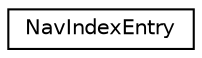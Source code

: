 digraph "类继承关系图"
{
 // INTERACTIVE_SVG=YES
 // LATEX_PDF_SIZE
  edge [fontname="Helvetica",fontsize="10",labelfontname="Helvetica",labelfontsize="10"];
  node [fontname="Helvetica",fontsize="10",shape=record];
  rankdir="LR";
  Node0 [label="NavIndexEntry",height=0.2,width=0.4,color="black", fillcolor="white", style="filled",URL="$df/d5d/struct_nav_index_entry.html",tooltip=" "];
}
